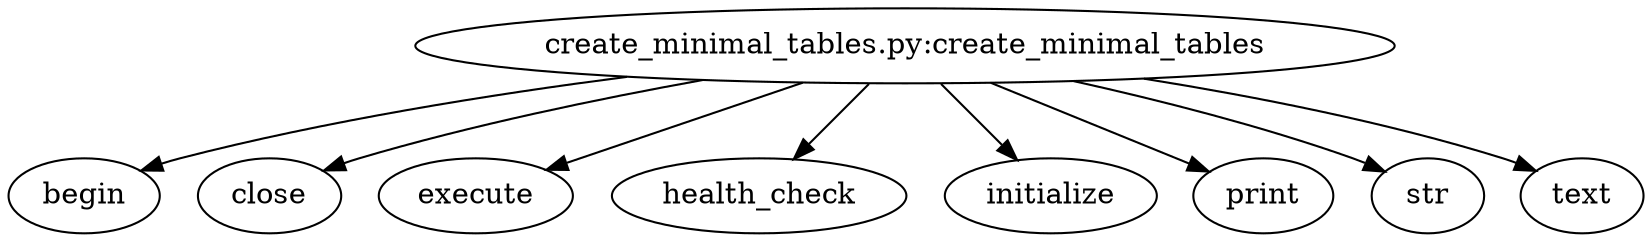 digraph callgraph {
  "create_minimal_tables.py:create_minimal_tables" -> "begin";
  "create_minimal_tables.py:create_minimal_tables" -> "close";
  "create_minimal_tables.py:create_minimal_tables" -> "execute";
  "create_minimal_tables.py:create_minimal_tables" -> "health_check";
  "create_minimal_tables.py:create_minimal_tables" -> "initialize";
  "create_minimal_tables.py:create_minimal_tables" -> "print";
  "create_minimal_tables.py:create_minimal_tables" -> "str";
  "create_minimal_tables.py:create_minimal_tables" -> "text";
}
